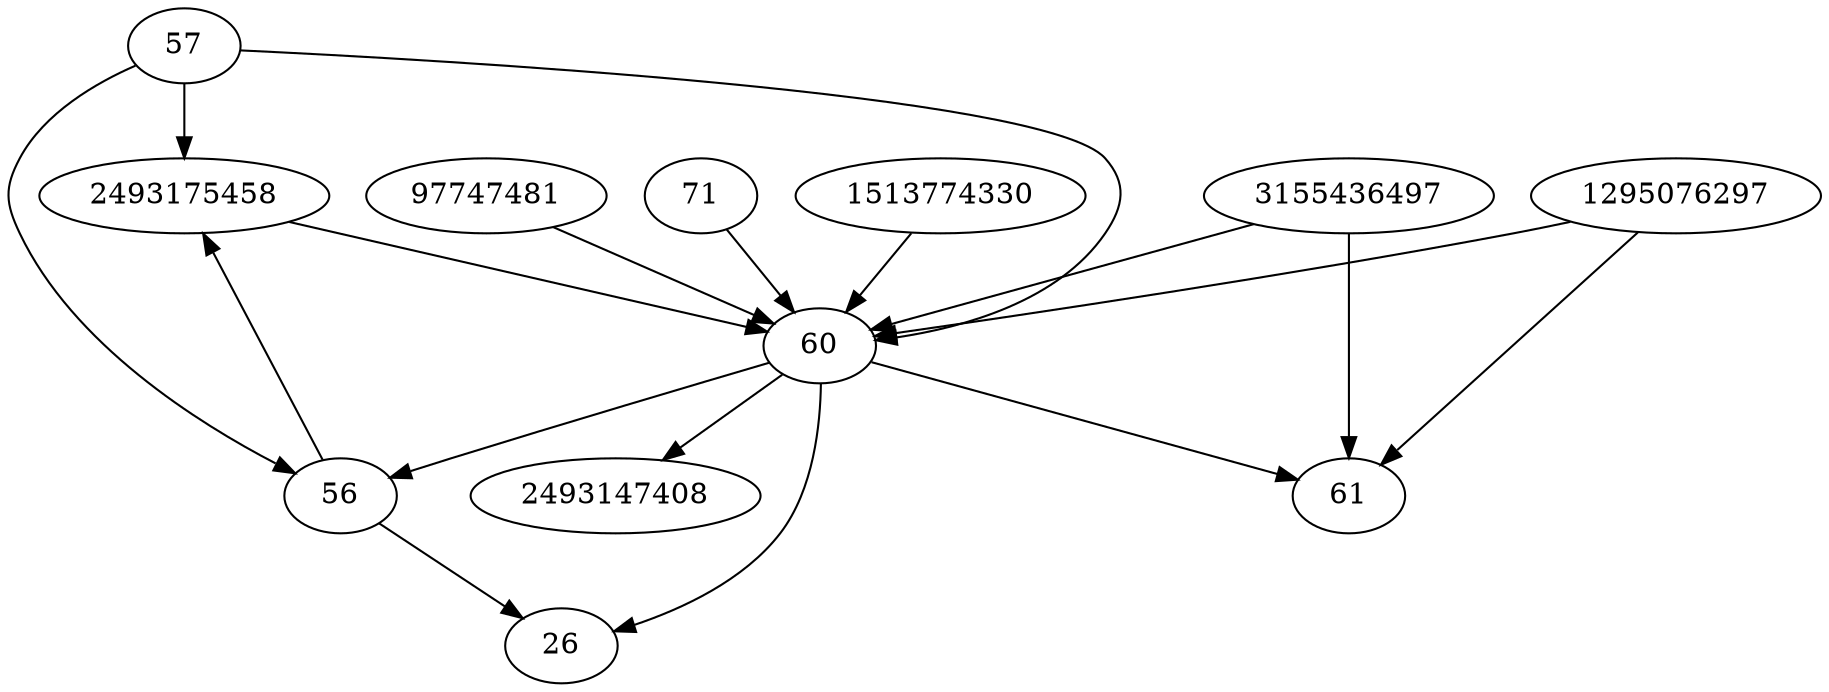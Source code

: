 strict digraph  {
2493175458;
71;
1295076297;
1513774330;
2493147408;
3155436497;
56;
97747481;
26;
60;
61;
57;
2493175458 -> 60;
71 -> 60;
1295076297 -> 60;
1295076297 -> 61;
1513774330 -> 60;
3155436497 -> 60;
3155436497 -> 61;
56 -> 2493175458;
56 -> 26;
97747481 -> 60;
60 -> 2493147408;
60 -> 26;
60 -> 56;
60 -> 61;
57 -> 56;
57 -> 2493175458;
57 -> 60;
}
